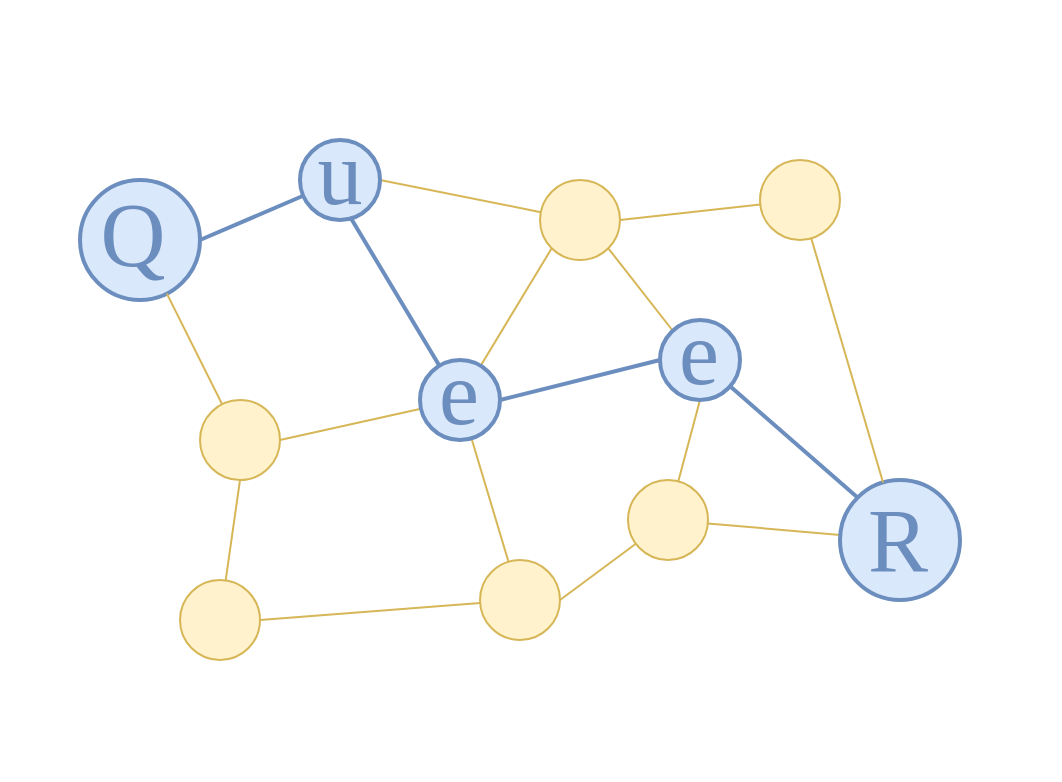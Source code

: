 <mxfile version="20.8.16" type="device"><diagram name="Page-1" id="rnMrvVN0qcGcAzVEzorh"><mxGraphModel dx="1379" dy="848" grid="1" gridSize="10" guides="1" tooltips="1" connect="1" arrows="1" fold="1" page="1" pageScale="1" pageWidth="827" pageHeight="1169" math="0" shadow="0"><root><mxCell id="0"/><mxCell id="1" parent="0"/><mxCell id="YwJjrlOv4ijSDKJPtS5g-1" value="" style="rounded=0;whiteSpace=wrap;html=1;strokeColor=none;" vertex="1" parent="1"><mxGeometry x="100" y="60" width="530" height="390" as="geometry"/></mxCell><mxCell id="ZYebA0o2kU4R8-bf6HGd-20" style="edgeStyle=none;rounded=0;orthogonalLoop=1;jettySize=auto;html=1;exitX=0.5;exitY=1;exitDx=0;exitDy=0;endArrow=none;endFill=0;fontFamily=Courgette;fontSource=https%3A%2F%2Ffonts.googleapis.com%2Fcss%3Ffamily%3DCourgette;fillColor=#fff2cc;strokeColor=#d6b656;" parent="1" source="ZYebA0o2kU4R8-bf6HGd-1" target="ZYebA0o2kU4R8-bf6HGd-8" edge="1"><mxGeometry relative="1" as="geometry"/></mxCell><mxCell id="ZYebA0o2kU4R8-bf6HGd-21" style="edgeStyle=none;rounded=0;orthogonalLoop=1;jettySize=auto;html=1;exitX=1;exitY=0.5;exitDx=0;exitDy=0;endArrow=none;endFill=0;fontFamily=Courgette;fontSource=https%3A%2F%2Ffonts.googleapis.com%2Fcss%3Ffamily%3DCourgette;fillColor=#fff2cc;strokeColor=#d6b656;" parent="1" source="ZYebA0o2kU4R8-bf6HGd-1" target="ZYebA0o2kU4R8-bf6HGd-5" edge="1"><mxGeometry relative="1" as="geometry"/></mxCell><mxCell id="ZYebA0o2kU4R8-bf6HGd-1" value="" style="ellipse;whiteSpace=wrap;html=1;fontFamily=Courgette;fontSource=https%3A%2F%2Ffonts.googleapis.com%2Fcss%3Ffamily%3DCourgette;fillColor=#fff2cc;strokeColor=#d6b656;" parent="1" vertex="1"><mxGeometry x="200" y="260" width="40" height="40" as="geometry"/></mxCell><mxCell id="ZYebA0o2kU4R8-bf6HGd-12" style="rounded=0;orthogonalLoop=1;jettySize=auto;html=1;exitX=1;exitY=0.5;exitDx=0;exitDy=0;endArrow=none;endFill=0;fontFamily=Courgette;fontSource=https%3A%2F%2Ffonts.googleapis.com%2Fcss%3Ffamily%3DCourgette;fillColor=#dae8fc;strokeColor=#6c8ebf;strokeWidth=2;" parent="1" source="ZYebA0o2kU4R8-bf6HGd-2" target="ZYebA0o2kU4R8-bf6HGd-10" edge="1"><mxGeometry relative="1" as="geometry"/></mxCell><mxCell id="ZYebA0o2kU4R8-bf6HGd-2" value="Q" style="ellipse;whiteSpace=wrap;html=1;fontFamily=Courgette;fontSource=https%3A%2F%2Ffonts.googleapis.com%2Fcss%3Ffamily%3DCourgette;fontSize=45;spacingTop=-7;spacingLeft=-7;fillColor=#dae8fc;strokeColor=#6c8ebf;fontColor=#6C8EBF;strokeWidth=2;" parent="1" vertex="1"><mxGeometry x="140" y="150" width="60" height="60" as="geometry"/></mxCell><mxCell id="ZYebA0o2kU4R8-bf6HGd-24" style="edgeStyle=none;rounded=0;orthogonalLoop=1;jettySize=auto;html=1;exitX=1;exitY=0.5;exitDx=0;exitDy=0;endArrow=none;endFill=0;fontFamily=Courgette;fontSource=https%3A%2F%2Ffonts.googleapis.com%2Fcss%3Ffamily%3DCourgette;fillColor=#fff2cc;strokeColor=#d6b656;" parent="1" source="ZYebA0o2kU4R8-bf6HGd-3" target="ZYebA0o2kU4R8-bf6HGd-7" edge="1"><mxGeometry relative="1" as="geometry"/></mxCell><mxCell id="ZYebA0o2kU4R8-bf6HGd-3" value="" style="ellipse;whiteSpace=wrap;html=1;fontFamily=Courgette;fontSource=https%3A%2F%2Ffonts.googleapis.com%2Fcss%3Ffamily%3DCourgette;fillColor=#fff2cc;strokeColor=#d6b656;" parent="1" vertex="1"><mxGeometry x="340" y="340" width="40" height="40" as="geometry"/></mxCell><mxCell id="ZYebA0o2kU4R8-bf6HGd-14" style="edgeStyle=none;rounded=0;orthogonalLoop=1;jettySize=auto;html=1;exitX=1;exitY=0.5;exitDx=0;exitDy=0;endArrow=none;endFill=0;fontFamily=Courgette;fontSource=https%3A%2F%2Ffonts.googleapis.com%2Fcss%3Ffamily%3DCourgette;fillColor=#fff2cc;strokeColor=#d6b656;" parent="1" source="ZYebA0o2kU4R8-bf6HGd-4" target="ZYebA0o2kU4R8-bf6HGd-9" edge="1"><mxGeometry relative="1" as="geometry"/></mxCell><mxCell id="ZYebA0o2kU4R8-bf6HGd-23" style="edgeStyle=none;rounded=0;orthogonalLoop=1;jettySize=auto;html=1;exitX=0;exitY=1;exitDx=0;exitDy=0;endArrow=none;endFill=0;fontFamily=Courgette;fontSource=https%3A%2F%2Ffonts.googleapis.com%2Fcss%3Ffamily%3DCourgette;fillColor=#fff2cc;strokeColor=#d6b656;" parent="1" source="ZYebA0o2kU4R8-bf6HGd-4" target="ZYebA0o2kU4R8-bf6HGd-5" edge="1"><mxGeometry relative="1" as="geometry"/></mxCell><mxCell id="ZYebA0o2kU4R8-bf6HGd-36" style="edgeStyle=none;rounded=0;orthogonalLoop=1;jettySize=auto;html=1;exitX=1;exitY=1;exitDx=0;exitDy=0;fontFamily=Courgette;fontSource=https%3A%2F%2Ffonts.googleapis.com%2Fcss%3Ffamily%3DCourgette;fontSize=45;endArrow=none;endFill=0;fillColor=#fff2cc;strokeColor=#d6b656;" parent="1" source="ZYebA0o2kU4R8-bf6HGd-4" edge="1"><mxGeometry relative="1" as="geometry"><mxPoint x="440" y="230" as="targetPoint"/></mxGeometry></mxCell><mxCell id="ZYebA0o2kU4R8-bf6HGd-4" value="" style="ellipse;whiteSpace=wrap;html=1;fontFamily=Courgette;fontSource=https%3A%2F%2Ffonts.googleapis.com%2Fcss%3Ffamily%3DCourgette;fillColor=#fff2cc;strokeColor=#d6b656;" parent="1" vertex="1"><mxGeometry x="370" y="150" width="40" height="40" as="geometry"/></mxCell><mxCell id="ZYebA0o2kU4R8-bf6HGd-18" style="edgeStyle=none;rounded=0;orthogonalLoop=1;jettySize=auto;html=1;endArrow=none;endFill=0;fontFamily=Courgette;fontSource=https%3A%2F%2Ffonts.googleapis.com%2Fcss%3Ffamily%3DCourgette;fillColor=#fff2cc;strokeColor=#d6b656;" parent="1" source="ZYebA0o2kU4R8-bf6HGd-5" target="ZYebA0o2kU4R8-bf6HGd-3" edge="1"><mxGeometry relative="1" as="geometry"/></mxCell><mxCell id="ZYebA0o2kU4R8-bf6HGd-33" style="edgeStyle=none;rounded=0;orthogonalLoop=1;jettySize=auto;html=1;exitX=1;exitY=0.5;exitDx=0;exitDy=0;entryX=0;entryY=0.5;entryDx=0;entryDy=0;fontFamily=Courgette;fontSource=https%3A%2F%2Ffonts.googleapis.com%2Fcss%3Ffamily%3DCourgette;fontSize=40;endArrow=none;endFill=0;fillColor=#dae8fc;strokeColor=#6c8ebf;strokeWidth=2;" parent="1" source="ZYebA0o2kU4R8-bf6HGd-5" target="ZYebA0o2kU4R8-bf6HGd-32" edge="1"><mxGeometry relative="1" as="geometry"/></mxCell><mxCell id="ZYebA0o2kU4R8-bf6HGd-5" value="e" style="ellipse;whiteSpace=wrap;html=1;fontFamily=Courgette;fontSource=https%3A%2F%2Ffonts.googleapis.com%2Fcss%3Ffamily%3DCourgette;fontSize=45;spacingTop=-8;fillColor=#dae8fc;strokeColor=#6c8ebf;fontColor=#6C8EBF;strokeWidth=2;spacingLeft=-1;" parent="1" vertex="1"><mxGeometry x="310" y="240" width="40" height="40" as="geometry"/></mxCell><mxCell id="ZYebA0o2kU4R8-bf6HGd-16" style="edgeStyle=none;rounded=0;orthogonalLoop=1;jettySize=auto;html=1;endArrow=none;endFill=0;fontFamily=Courgette;fontSource=https%3A%2F%2Ffonts.googleapis.com%2Fcss%3Ffamily%3DCourgette;fillColor=#fff2cc;strokeColor=#d6b656;" parent="1" source="ZYebA0o2kU4R8-bf6HGd-6" target="ZYebA0o2kU4R8-bf6HGd-7" edge="1"><mxGeometry relative="1" as="geometry"/></mxCell><mxCell id="ZYebA0o2kU4R8-bf6HGd-6" value="R" style="ellipse;whiteSpace=wrap;html=1;fontFamily=Courgette;fontSource=https%3A%2F%2Ffonts.googleapis.com%2Fcss%3Ffamily%3DCourgette;fontSize=45;aspect=fixed;fillColor=#dae8fc;strokeColor=#6c8ebf;fontColor=#6C8EBF;strokeWidth=2;spacingLeft=-2;spacingTop=-1;" parent="1" vertex="1"><mxGeometry x="520" y="300" width="60" height="60" as="geometry"/></mxCell><mxCell id="ZYebA0o2kU4R8-bf6HGd-7" value="" style="ellipse;whiteSpace=wrap;html=1;fontFamily=Courgette;fontSource=https%3A%2F%2Ffonts.googleapis.com%2Fcss%3Ffamily%3DCourgette;fillColor=#fff2cc;strokeColor=#d6b656;" parent="1" vertex="1"><mxGeometry x="414" y="300" width="40" height="40" as="geometry"/></mxCell><mxCell id="ZYebA0o2kU4R8-bf6HGd-19" style="edgeStyle=none;rounded=0;orthogonalLoop=1;jettySize=auto;html=1;exitX=1;exitY=0.5;exitDx=0;exitDy=0;endArrow=none;endFill=0;fontFamily=Courgette;fontSource=https%3A%2F%2Ffonts.googleapis.com%2Fcss%3Ffamily%3DCourgette;fillColor=#fff2cc;strokeColor=#d6b656;" parent="1" source="ZYebA0o2kU4R8-bf6HGd-8" target="ZYebA0o2kU4R8-bf6HGd-3" edge="1"><mxGeometry relative="1" as="geometry"/></mxCell><mxCell id="ZYebA0o2kU4R8-bf6HGd-8" value="" style="ellipse;whiteSpace=wrap;html=1;fontFamily=Courgette;fontSource=https%3A%2F%2Ffonts.googleapis.com%2Fcss%3Ffamily%3DCourgette;fillColor=#fff2cc;strokeColor=#d6b656;" parent="1" vertex="1"><mxGeometry x="190" y="350" width="40" height="40" as="geometry"/></mxCell><mxCell id="ZYebA0o2kU4R8-bf6HGd-15" style="edgeStyle=none;rounded=0;orthogonalLoop=1;jettySize=auto;html=1;endArrow=none;endFill=0;fontFamily=Courgette;fontSource=https%3A%2F%2Ffonts.googleapis.com%2Fcss%3Ffamily%3DCourgette;fillColor=#fff2cc;strokeColor=#d6b656;" parent="1" source="ZYebA0o2kU4R8-bf6HGd-9" target="ZYebA0o2kU4R8-bf6HGd-6" edge="1"><mxGeometry relative="1" as="geometry"/></mxCell><mxCell id="ZYebA0o2kU4R8-bf6HGd-9" value="" style="ellipse;whiteSpace=wrap;html=1;fontFamily=Courgette;fontSource=https%3A%2F%2Ffonts.googleapis.com%2Fcss%3Ffamily%3DCourgette;fillColor=#fff2cc;strokeColor=#d6b656;" parent="1" vertex="1"><mxGeometry x="480" y="140" width="40" height="40" as="geometry"/></mxCell><mxCell id="ZYebA0o2kU4R8-bf6HGd-13" style="edgeStyle=none;rounded=0;orthogonalLoop=1;jettySize=auto;html=1;exitX=1;exitY=0.5;exitDx=0;exitDy=0;endArrow=none;endFill=0;fontFamily=Courgette;fontSource=https%3A%2F%2Ffonts.googleapis.com%2Fcss%3Ffamily%3DCourgette;fillColor=#fff2cc;strokeColor=#d6b656;" parent="1" source="ZYebA0o2kU4R8-bf6HGd-10" target="ZYebA0o2kU4R8-bf6HGd-4" edge="1"><mxGeometry relative="1" as="geometry"/></mxCell><mxCell id="ZYebA0o2kU4R8-bf6HGd-22" style="edgeStyle=none;rounded=0;orthogonalLoop=1;jettySize=auto;html=1;endArrow=none;endFill=0;fontFamily=Courgette;fontSource=https%3A%2F%2Ffonts.googleapis.com%2Fcss%3Ffamily%3DCourgette;fillColor=#dae8fc;strokeColor=#6c8ebf;strokeWidth=2;" parent="1" target="ZYebA0o2kU4R8-bf6HGd-5" edge="1"><mxGeometry relative="1" as="geometry"><mxPoint x="270" y="160" as="sourcePoint"/></mxGeometry></mxCell><mxCell id="ZYebA0o2kU4R8-bf6HGd-10" value="u" style="ellipse;whiteSpace=wrap;html=1;fontFamily=Courgette;fontSource=https%3A%2F%2Ffonts.googleapis.com%2Fcss%3Ffamily%3DCourgette;fontSize=45;spacingTop=-9;fillColor=#dae8fc;strokeColor=#6c8ebf;fontColor=#6C8EBF;strokeWidth=2;" parent="1" vertex="1"><mxGeometry x="250" y="130" width="40" height="40" as="geometry"/></mxCell><mxCell id="ZYebA0o2kU4R8-bf6HGd-11" value="" style="endArrow=none;html=1;rounded=0;fontFamily=Courgette;fontSource=https%3A%2F%2Ffonts.googleapis.com%2Fcss%3Ffamily%3DCourgette;fillColor=#fff2cc;strokeColor=#d6b656;" parent="1" source="ZYebA0o2kU4R8-bf6HGd-1" target="ZYebA0o2kU4R8-bf6HGd-2" edge="1"><mxGeometry width="50" height="50" relative="1" as="geometry"><mxPoint x="180" y="210" as="sourcePoint"/><mxPoint x="230" y="160" as="targetPoint"/></mxGeometry></mxCell><mxCell id="ZYebA0o2kU4R8-bf6HGd-34" style="edgeStyle=none;rounded=0;orthogonalLoop=1;jettySize=auto;html=1;entryX=0;entryY=0;entryDx=0;entryDy=0;fontFamily=Courgette;fontSource=https%3A%2F%2Ffonts.googleapis.com%2Fcss%3Ffamily%3DCourgette;fontSize=40;endArrow=none;endFill=0;fillColor=#dae8fc;strokeColor=#6c8ebf;strokeWidth=2;" parent="1" source="ZYebA0o2kU4R8-bf6HGd-32" target="ZYebA0o2kU4R8-bf6HGd-6" edge="1"><mxGeometry relative="1" as="geometry"><mxPoint x="470" y="250" as="sourcePoint"/></mxGeometry></mxCell><mxCell id="ZYebA0o2kU4R8-bf6HGd-38" style="edgeStyle=none;rounded=0;orthogonalLoop=1;jettySize=auto;html=1;exitX=0.5;exitY=1;exitDx=0;exitDy=0;strokeWidth=1;fontFamily=Courgette;fontSource=https%3A%2F%2Ffonts.googleapis.com%2Fcss%3Ffamily%3DCourgette;fontSize=45;fontColor=#6C8EBF;endArrow=none;endFill=0;fillColor=#fff2cc;strokeColor=#d6b656;" parent="1" source="ZYebA0o2kU4R8-bf6HGd-32" target="ZYebA0o2kU4R8-bf6HGd-7" edge="1"><mxGeometry relative="1" as="geometry"/></mxCell><mxCell id="ZYebA0o2kU4R8-bf6HGd-32" value="e" style="ellipse;whiteSpace=wrap;html=1;fontFamily=Courgette;fontSource=https%3A%2F%2Ffonts.googleapis.com%2Fcss%3Ffamily%3DCourgette;fontSize=45;spacingTop=-8;fillColor=#dae8fc;strokeColor=#6c8ebf;fontColor=#6C8EBF;strokeWidth=2;spacingLeft=-1;" parent="1" vertex="1"><mxGeometry x="430" y="220" width="40" height="40" as="geometry"/></mxCell><mxCell id="ZYebA0o2kU4R8-bf6HGd-35" style="edgeStyle=none;rounded=0;orthogonalLoop=1;jettySize=auto;html=1;exitX=0.5;exitY=0;exitDx=0;exitDy=0;fontFamily=Courgette;fontSource=https%3A%2F%2Ffonts.googleapis.com%2Fcss%3Ffamily%3DCourgette;fontSize=40;endArrow=none;endFill=0;" parent="1" source="ZYebA0o2kU4R8-bf6HGd-6" target="ZYebA0o2kU4R8-bf6HGd-6" edge="1"><mxGeometry relative="1" as="geometry"/></mxCell></root></mxGraphModel></diagram></mxfile>